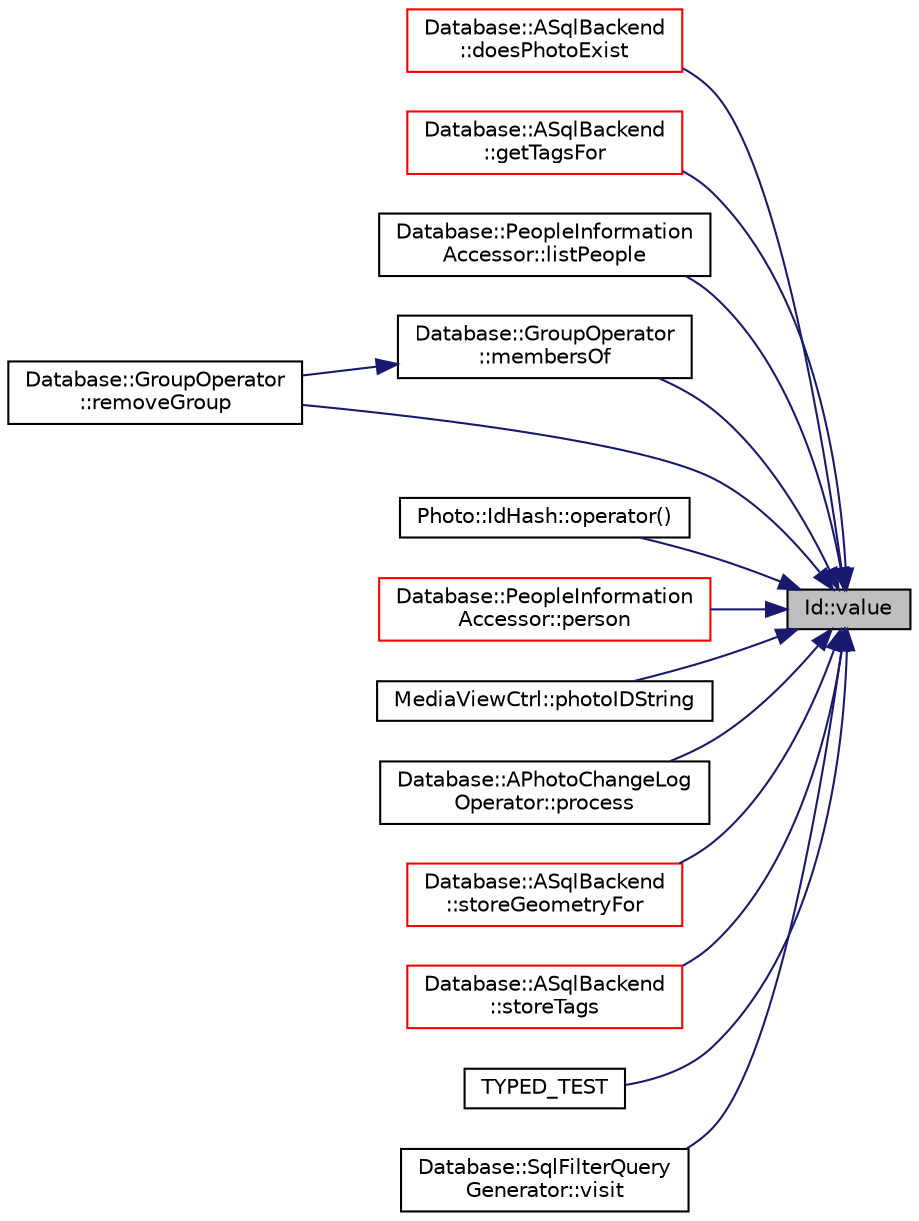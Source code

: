 digraph "Id::value"
{
 // LATEX_PDF_SIZE
  edge [fontname="Helvetica",fontsize="10",labelfontname="Helvetica",labelfontsize="10"];
  node [fontname="Helvetica",fontsize="10",shape=record];
  rankdir="RL";
  Node1 [label="Id::value",height=0.2,width=0.4,color="black", fillcolor="grey75", style="filled", fontcolor="black",tooltip=" "];
  Node1 -> Node2 [dir="back",color="midnightblue",fontsize="10",style="solid",fontname="Helvetica"];
  Node2 [label="Database::ASqlBackend\l::doesPhotoExist",height=0.2,width=0.4,color="red", fillcolor="white", style="filled",URL="$class_database_1_1_a_sql_backend.html#a9fa3a0d6b981521fe6d75b116da62fed",tooltip="check if"];
  Node1 -> Node10 [dir="back",color="midnightblue",fontsize="10",style="solid",fontname="Helvetica"];
  Node10 [label="Database::ASqlBackend\l::getTagsFor",height=0.2,width=0.4,color="red", fillcolor="white", style="filled",URL="$class_database_1_1_a_sql_backend.html#adcb6eb7ac6bcd49815d7b7e0f670c602",tooltip="get all tags assigned to photo"];
  Node1 -> Node11 [dir="back",color="midnightblue",fontsize="10",style="solid",fontname="Helvetica"];
  Node11 [label="Database::PeopleInformation\lAccessor::listPeople",height=0.2,width=0.4,color="black", fillcolor="white", style="filled",URL="$class_database_1_1_people_information_accessor.html#a176ddb886b5d84ba4714f5f317713499",tooltip="list people on photo"];
  Node1 -> Node12 [dir="back",color="midnightblue",fontsize="10",style="solid",fontname="Helvetica"];
  Node12 [label="Database::GroupOperator\l::membersOf",height=0.2,width=0.4,color="black", fillcolor="white", style="filled",URL="$class_database_1_1_group_operator.html#a6bbdf8576bf3ee2b776b83145de18f6a",tooltip=" "];
  Node12 -> Node13 [dir="back",color="midnightblue",fontsize="10",style="solid",fontname="Helvetica"];
  Node13 [label="Database::GroupOperator\l::removeGroup",height=0.2,width=0.4,color="black", fillcolor="white", style="filled",URL="$class_database_1_1_group_operator.html#a44f76a88b5837cadec2a921400d33315",tooltip=" "];
  Node1 -> Node14 [dir="back",color="midnightblue",fontsize="10",style="solid",fontname="Helvetica"];
  Node14 [label="Photo::IdHash::operator()",height=0.2,width=0.4,color="black", fillcolor="white", style="filled",URL="$struct_photo_1_1_id_hash.html#a63405fc509a655aa14b12e9d042001b7",tooltip=" "];
  Node1 -> Node15 [dir="back",color="midnightblue",fontsize="10",style="solid",fontname="Helvetica"];
  Node15 [label="Database::PeopleInformation\lAccessor::person",height=0.2,width=0.4,color="red", fillcolor="white", style="filled",URL="$class_database_1_1_people_information_accessor.html#a68e4ff266d1c8a9b2ada19811c972ea7",tooltip="get person name for given person id"];
  Node1 -> Node17 [dir="back",color="midnightblue",fontsize="10",style="solid",fontname="Helvetica"];
  Node17 [label="MediaViewCtrl::photoIDString",height=0.2,width=0.4,color="black", fillcolor="white", style="filled",URL="$class_media_view_ctrl.html#ace0b532b452e5d3bab8a29f508f49156",tooltip=" "];
  Node1 -> Node18 [dir="back",color="midnightblue",fontsize="10",style="solid",fontname="Helvetica"];
  Node18 [label="Database::APhotoChangeLog\lOperator::process",height=0.2,width=0.4,color="black", fillcolor="white", style="filled",URL="$class_database_1_1_a_photo_change_log_operator.html#a60f421a38c172aec7b8bcf4d7ee819c2",tooltip=" "];
  Node1 -> Node13 [dir="back",color="midnightblue",fontsize="10",style="solid",fontname="Helvetica"];
  Node1 -> Node19 [dir="back",color="midnightblue",fontsize="10",style="solid",fontname="Helvetica"];
  Node19 [label="Database::ASqlBackend\l::storeGeometryFor",height=0.2,width=0.4,color="red", fillcolor="white", style="filled",URL="$class_database_1_1_a_sql_backend.html#a5e2dade3290d318258ea503ee1e409cc",tooltip="store photo's dimensions"];
  Node1 -> Node21 [dir="back",color="midnightblue",fontsize="10",style="solid",fontname="Helvetica"];
  Node21 [label="Database::ASqlBackend\l::storeTags",height=0.2,width=0.4,color="red", fillcolor="white", style="filled",URL="$class_database_1_1_a_sql_backend.html#a21c7b6005ea9c9e59adc7166f978111b",tooltip="store photo's tags in database"];
  Node1 -> Node22 [dir="back",color="midnightblue",fontsize="10",style="solid",fontname="Helvetica"];
  Node22 [label="TYPED_TEST",height=0.2,width=0.4,color="black", fillcolor="white", style="filled",URL="$photos__change__log__tests_8cpp.html#ad09fd0ce4c5f6a37cb3c0163bfba98ae",tooltip=" "];
  Node1 -> Node23 [dir="back",color="midnightblue",fontsize="10",style="solid",fontname="Helvetica"];
  Node23 [label="Database::SqlFilterQuery\lGenerator::visit",height=0.2,width=0.4,color="black", fillcolor="white", style="filled",URL="$class_database_1_1_sql_filter_query_generator.html#a35fdb4e9821b85212c8a40079515cf4d",tooltip=" "];
}
